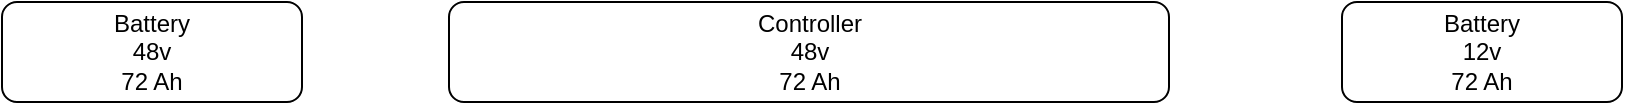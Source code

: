 <mxfile version="26.2.9">
  <diagram name="Страница — 1" id="Z_pauZkXS7t0AU1Tw5mL">
    <mxGraphModel dx="947" dy="543" grid="1" gridSize="10" guides="1" tooltips="1" connect="1" arrows="1" fold="1" page="1" pageScale="1" pageWidth="827" pageHeight="1169" math="0" shadow="0">
      <root>
        <mxCell id="0" />
        <mxCell id="1" parent="0" />
        <mxCell id="7MsEQUMzbARziqOLfGt7-1" value="&lt;div&gt;Battery&lt;/div&gt;&lt;div&gt;48v&lt;/div&gt;72 Ah" style="rounded=1;whiteSpace=wrap;html=1;" vertex="1" parent="1">
          <mxGeometry x="10" y="10" width="150" height="50" as="geometry" />
        </mxCell>
        <mxCell id="7MsEQUMzbARziqOLfGt7-2" value="&lt;div&gt;&lt;span style=&quot;background-color: transparent; color: light-dark(rgb(0, 0, 0), rgb(255, 255, 255));&quot;&gt;Controller&lt;/span&gt;&lt;/div&gt;&lt;div&gt;&lt;span style=&quot;background-color: transparent; color: light-dark(rgb(0, 0, 0), rgb(255, 255, 255));&quot;&gt;48v&lt;/span&gt;&lt;/div&gt;72 Ah" style="rounded=1;whiteSpace=wrap;html=1;" vertex="1" parent="1">
          <mxGeometry x="233.5" y="10" width="360" height="50" as="geometry" />
        </mxCell>
        <mxCell id="7MsEQUMzbARziqOLfGt7-4" value="&lt;div&gt;Battery&lt;/div&gt;&lt;div&gt;12v&lt;/div&gt;72 Ah" style="rounded=1;whiteSpace=wrap;html=1;" vertex="1" parent="1">
          <mxGeometry x="680" y="10" width="140" height="50" as="geometry" />
        </mxCell>
      </root>
    </mxGraphModel>
  </diagram>
</mxfile>
